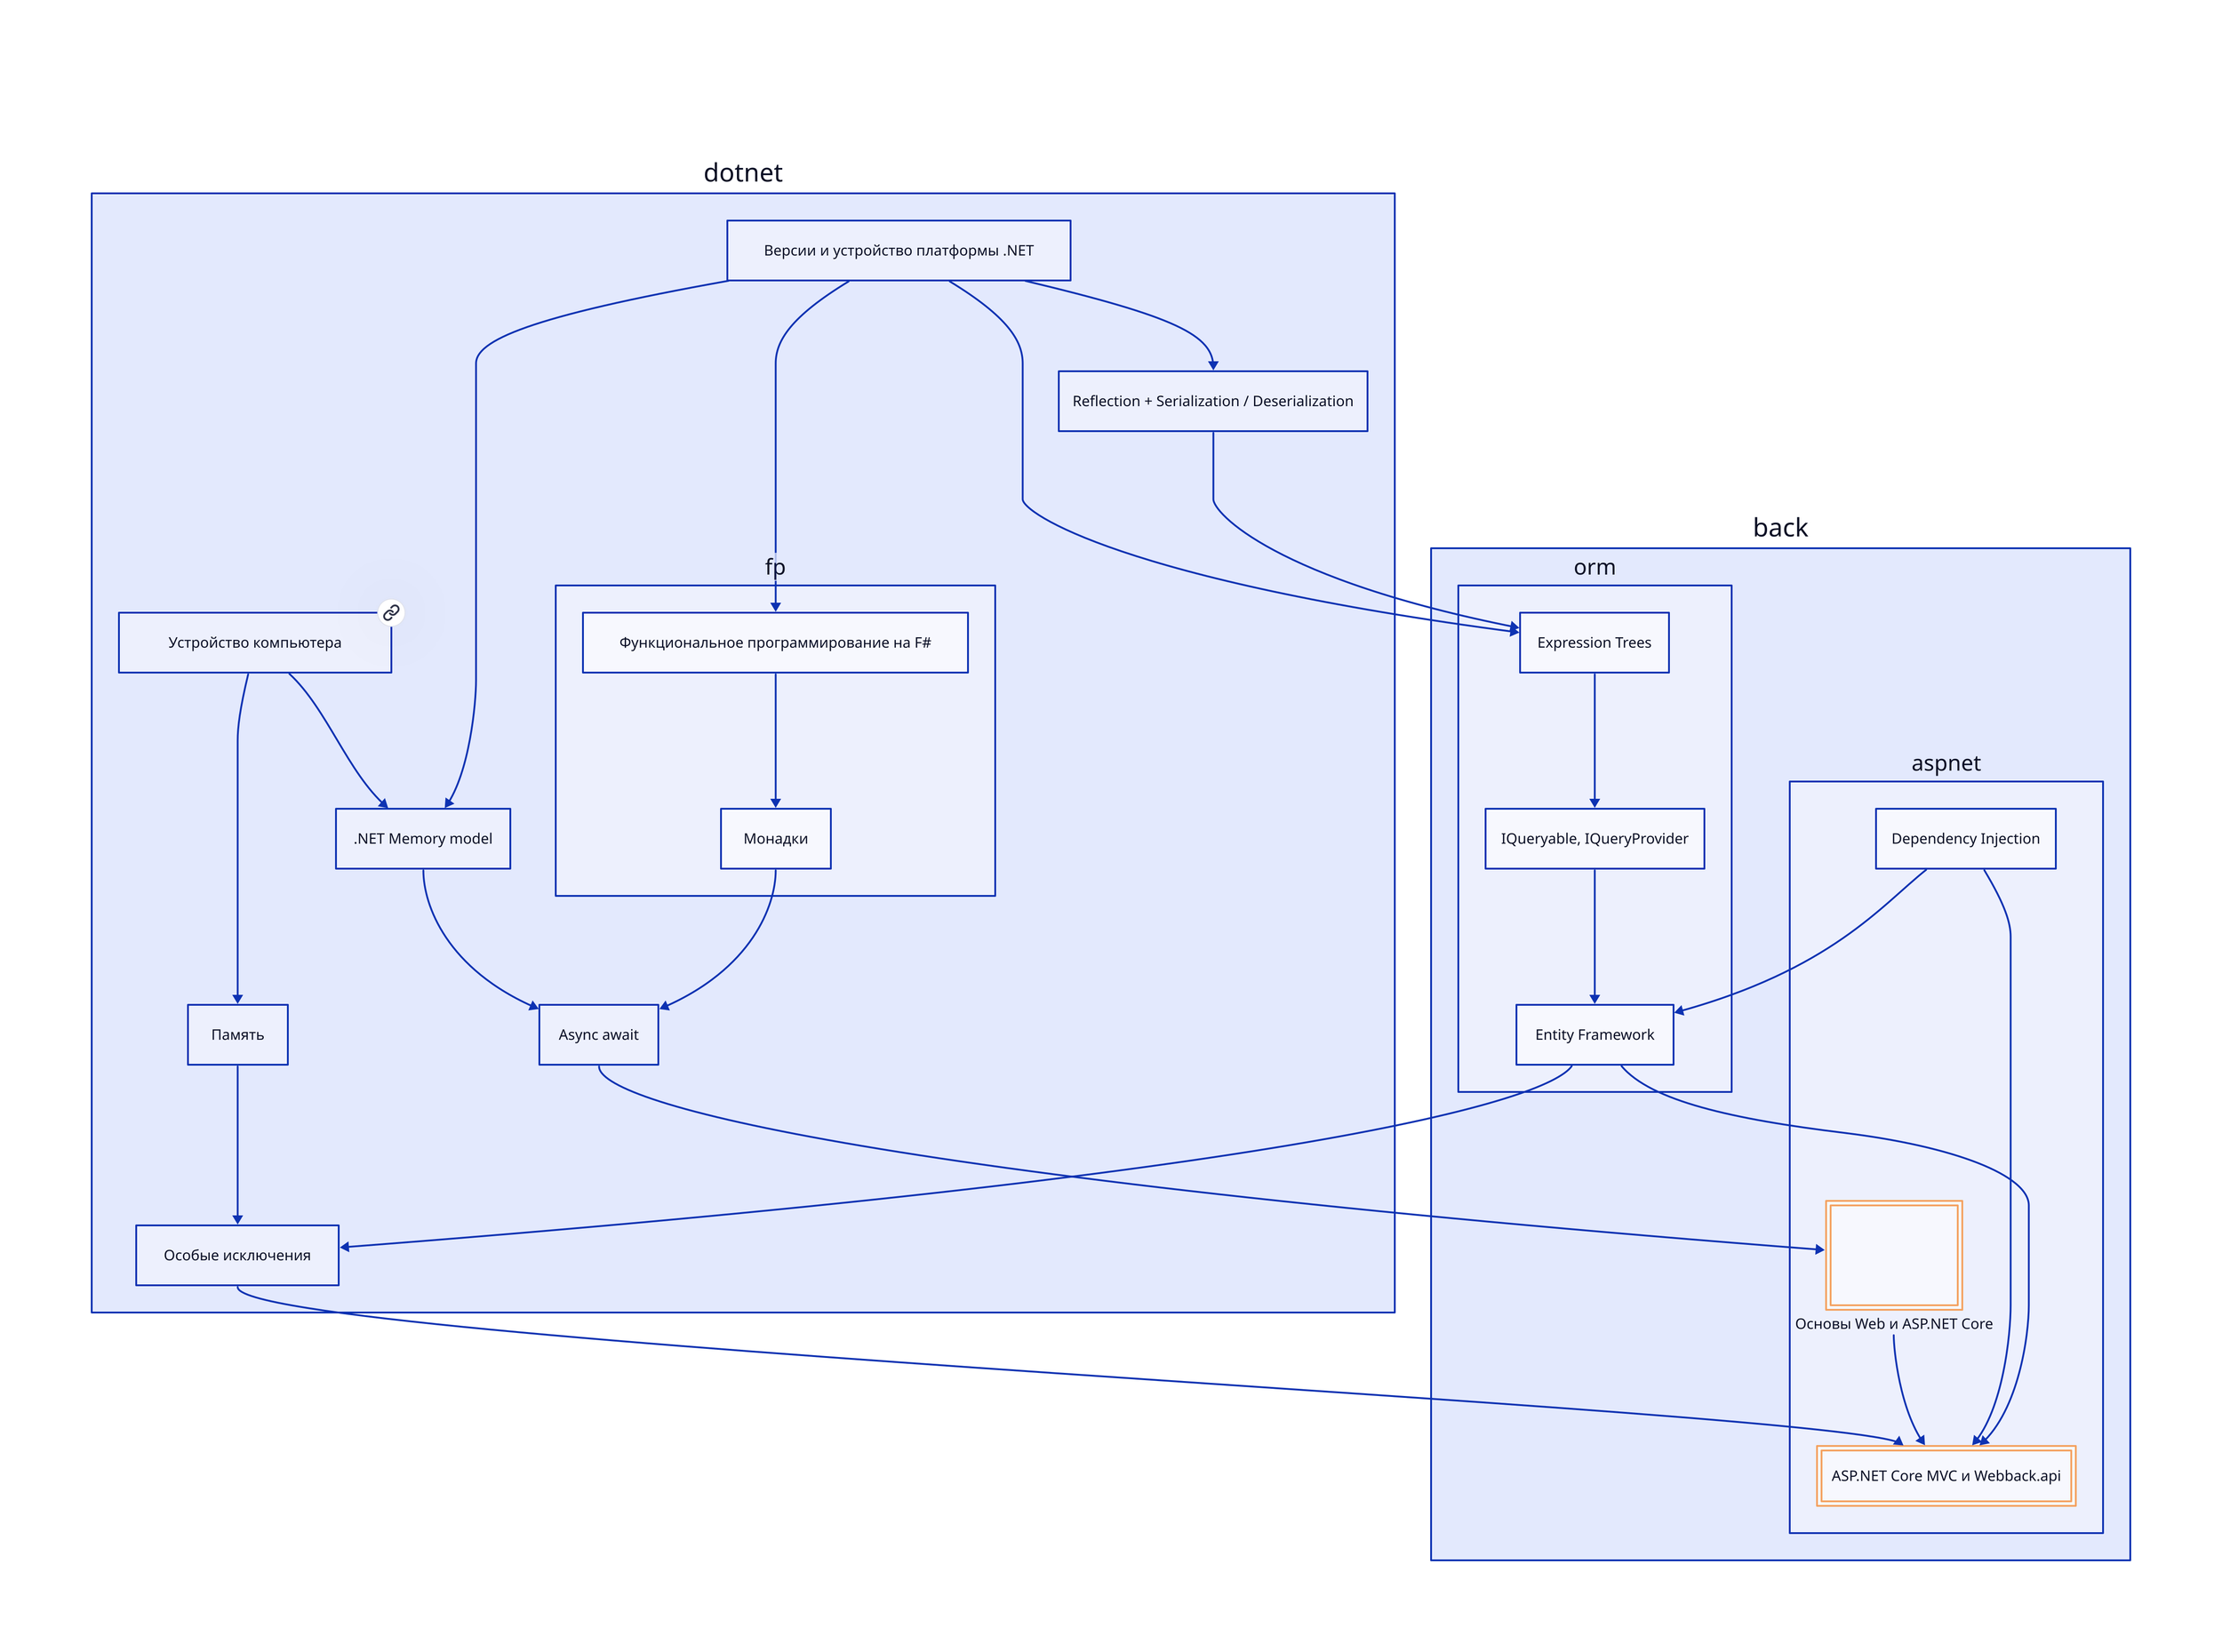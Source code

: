 title: |md
  # .NET Web Dev
| {near: top-center}

classes {
    goal {
        style: {
            double-border: true
            stroke: "#f4a261"
        }
        width: 150
        height: 120
    }
}

dotnet.s21-1: Устройство компьютера {
    link: google.com
}

dotnet.s21-2: Версии и устройство платформы .NET

dotnet.s21-mm: .NET	Memory model
dotnet.s21-1 -> dotnet.s21-mm
dotnet.s21-2 -> dotnet.s21-mm

dotnet.fp.s21-4: Функциональное программирование на F\#
dotnet.s21-2 -> dotnet.fp.s21-4

dotnet.fp.s21-monads: Монадки
dotnet.fp.s21-4 -> dotnet.fp.s21-monads

dotnet.s21-async: Async await
dotnet.s21-mm -> dotnet.s21-async
dotnet.fp.s21-monads -> dotnet.s21-async

dotnet.s21-reflection: Reflection + Serialization / Deserialization
dotnet.s21-2 -> dotnet.s21-reflection

back.aspnet.s21-w: Основы Web и ASP.NET Core
back.aspnet.s21-w.class: goal
dotnet.s21-async -> back.aspnet.s21-w

back.aspnet.s21-di: Dependency Injection

back.orm.s21-et: Expression Trees
dotnet.s21-2 -> back.orm.s21-et
dotnet.s21-reflection -> back.orm.s21-et

back.orm.s21-q: IQueryable, IQueryProvider
back.orm.s21-et -> back.orm.s21-q

back.orm.s21-ef: Entity Framework
back.aspnet.s21-di -> back.orm.s21-ef
back.orm.s21-q -> back.orm.s21-ef

back.aspnet.s21-g: ASP.NET Core MVC и Webback.api
back.aspnet.s21-g.style.double-border: true
back.aspnet.s21-g.style.stroke: "#f4a261"

dotnet.s21-exception -> back.aspnet.s21-g
back.aspnet.s21-w -> back.aspnet.s21-g
back.aspnet.s21-di -> back.aspnet.s21-g
back.orm.s21-ef -> back.aspnet.s21-g

#dotnet.s21-14: Dynamic 
#dotnet.s21-2 -> dotnet.s21-14

#dotnet.s21-15: Бенчмарки	

dotnet.s21-memory: Память
dotnet.s21-1 -> dotnet.s21-memory

dotnet.s21-exception: Особые исключения
back.orm.s21-ef -> dotnet.s21-exception
dotnet.s21-memory -> dotnet.s21-exception